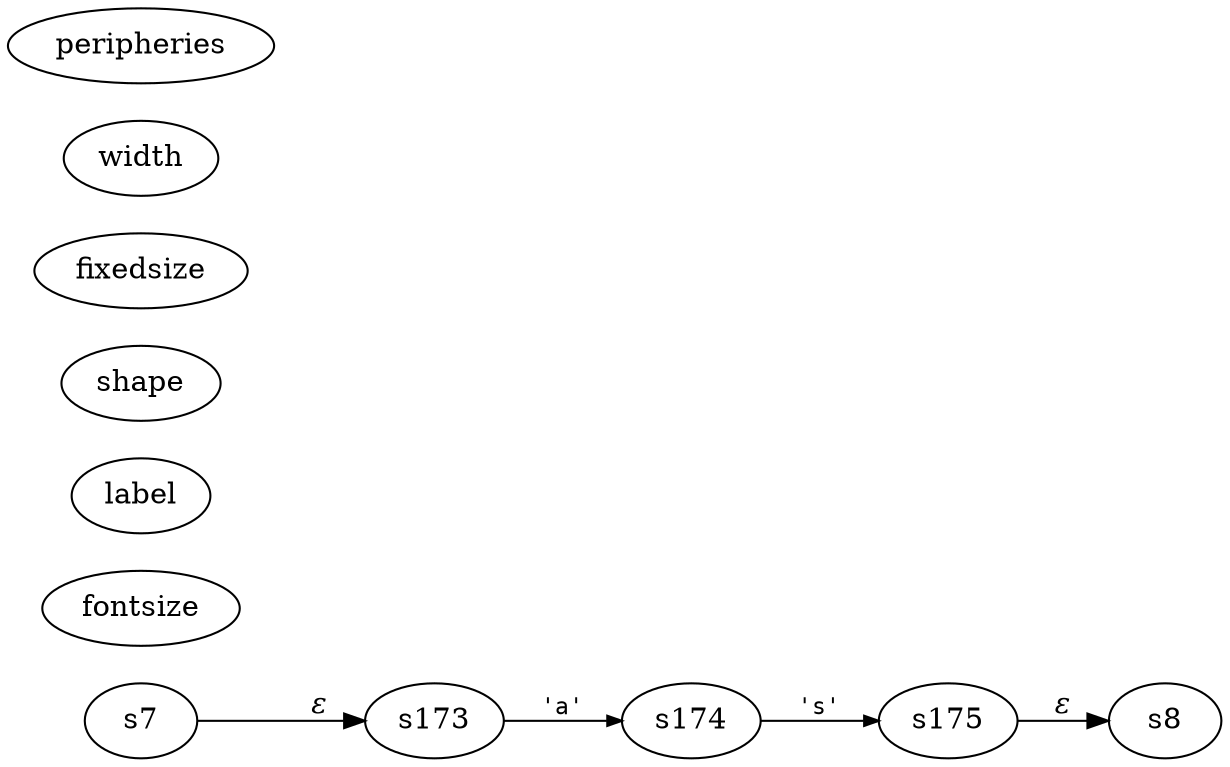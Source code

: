 digraph ATN {
rankdir=LR;
s8{fontsize:11, label:"8", shape:"doublecircle", fixedsize:true, width:.6};
s7{fontsize:11,label:"7", shape:"circle", fixedsize:true, width:.55, peripheries:1};
s173{fontsize:11,label:"173", shape:"circle", fixedsize:true, width:.55, peripheries:1};
s174{fontsize:11,label:"174", shape:"circle", fixedsize:true, width:.55, peripheries:1};
s175{fontsize:11,label:"175", shape:"circle", fixedsize:true, width:.55, peripheries:1};
s7 -> s173 [fontname="Times-Italic", label="&epsilon;"];
s173 -> s174 [fontsize=11, fontname="Courier", arrowsize=.7, label = "'a'", arrowhead = normal];
s174 -> s175 [fontsize=11, fontname="Courier", arrowsize=.7, label = "'s'", arrowhead = normal];
s175 -> s8 [fontname="Times-Italic", label="&epsilon;"];
}